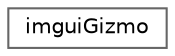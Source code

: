 digraph "Graphical Class Hierarchy"
{
 // LATEX_PDF_SIZE
  bgcolor="transparent";
  edge [fontname=Helvetica,fontsize=10,labelfontname=Helvetica,labelfontsize=10];
  node [fontname=Helvetica,fontsize=10,shape=box,height=0.2,width=0.4];
  rankdir="LR";
  Node0 [id="Node000000",label="imguiGizmo",height=0.2,width=0.4,color="grey40", fillcolor="white", style="filled",URL="$structimgui_gizmo.html",tooltip=" "];
}
